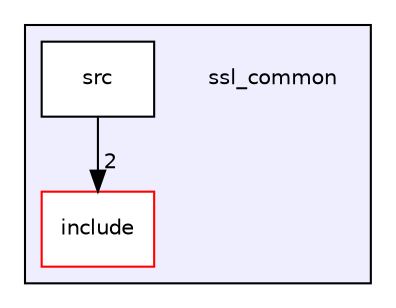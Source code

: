 digraph "ssl_common" {
  compound=true
  node [ fontsize="10", fontname="Helvetica"];
  edge [ labelfontsize="10", labelfontname="Helvetica"];
  subgraph clusterdir_bc44a81003d647dc89537d2d243014a5 {
    graph [ bgcolor="#eeeeff", pencolor="black", label="" URL="dir_bc44a81003d647dc89537d2d243014a5.html"];
    dir_bc44a81003d647dc89537d2d243014a5 [shape=plaintext label="ssl_common"];
    dir_a59b98997a4f0775472e7abfbf43f3da [shape=box label="include" color="red" fillcolor="white" style="filled" URL="dir_a59b98997a4f0775472e7abfbf43f3da.html"];
    dir_7d17ab837a5a7501a4eab1ff4af05548 [shape=box label="src" color="black" fillcolor="white" style="filled" URL="dir_7d17ab837a5a7501a4eab1ff4af05548.html"];
  }
  dir_7d17ab837a5a7501a4eab1ff4af05548->dir_a59b98997a4f0775472e7abfbf43f3da [headlabel="2", labeldistance=1.5 headhref="dir_000081_000026.html"];
}
